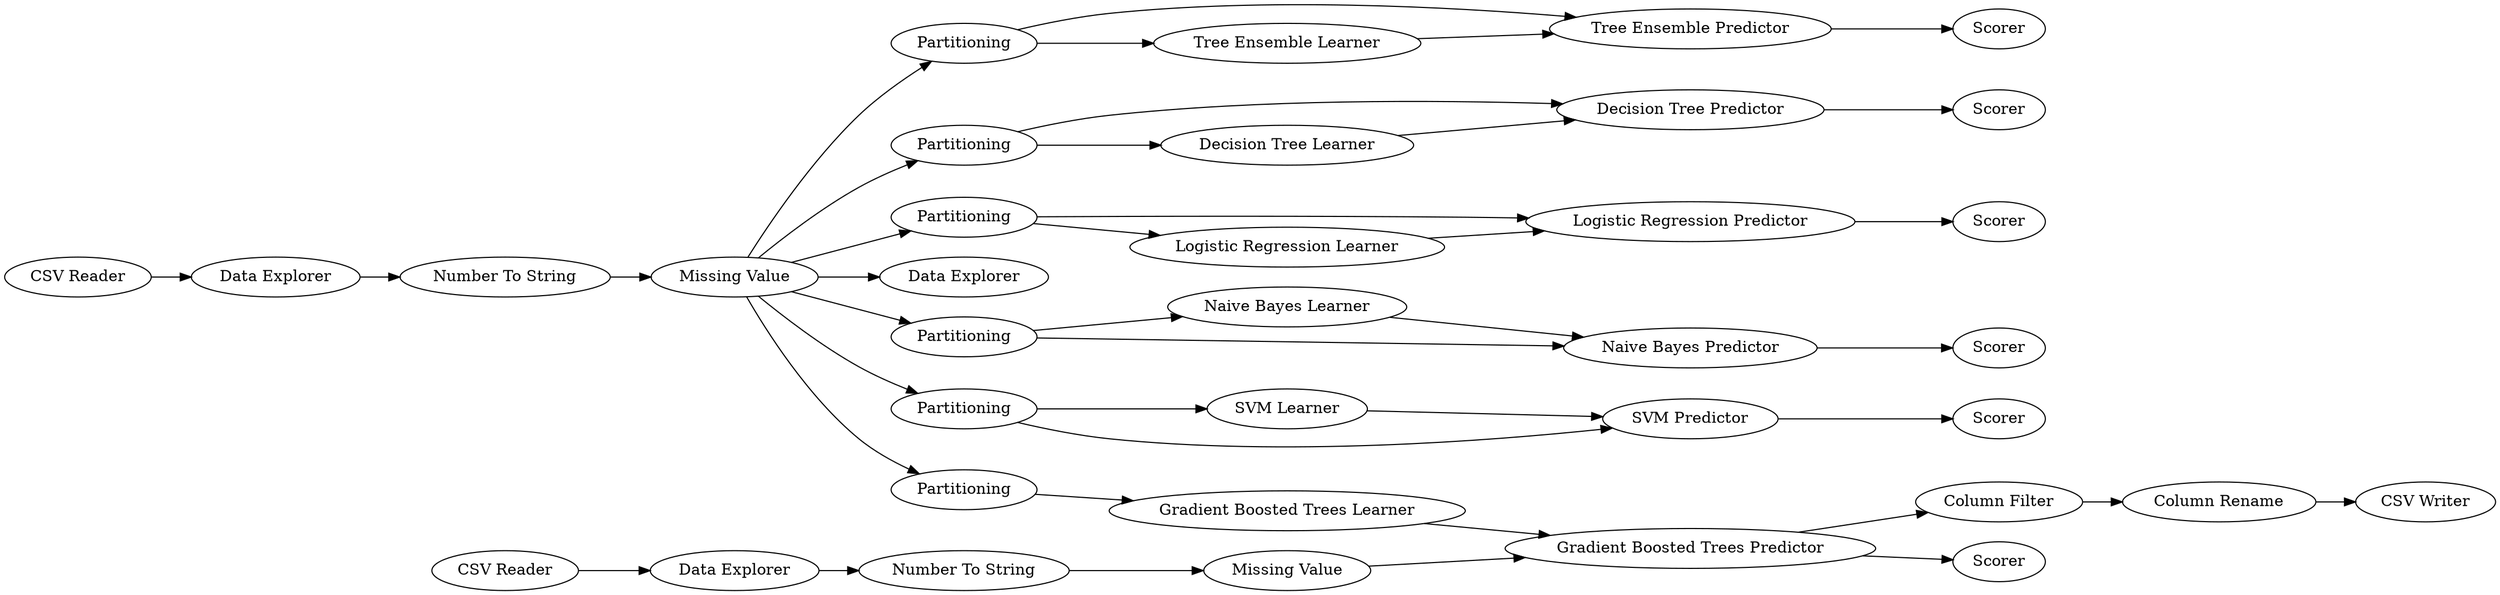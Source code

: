 digraph {
	20 -> 21
	7 -> 8
	14 -> 16
	4 -> 5
	8 -> 9
	34 -> 35
	4 -> 6
	6 -> 8
	22 -> 23
	12 -> 13
	18 -> 19
	14 -> 15
	1 -> 2
	11 -> 12
	10 -> 11
	37 -> 38
	4 -> 24
	10 -> 12
	35 -> 23
	33 -> 34
	29 -> 31
	15 -> 16
	18 -> 20
	30 -> 29
	36 -> 37
	6 -> 7
	4 -> 10
	24 -> 22
	32 -> 33
	4 -> 14
	3 -> 4
	4 -> 18
	19 -> 20
	23 -> 25
	23 -> 36
	30 -> 28
	2 -> 3
	4 -> 30
	16 -> 17
	28 -> 29
	7 [label="Naive Bayes Learner"]
	9 [label=Scorer]
	18 [label=Partitioning]
	21 [label=Scorer]
	8 [label="Naive Bayes Predictor"]
	32 [label="CSV Reader"]
	17 [label=Scorer]
	3 [label="Number To String"]
	19 [label="Decision Tree Learner"]
	24 [label=Partitioning]
	31 [label=Scorer]
	6 [label=Partitioning]
	15 [label="Logistic Regression Learner"]
	25 [label=Scorer]
	12 [label="SVM Predictor"]
	10 [label=Partitioning]
	16 [label="Logistic Regression Predictor"]
	1 [label="CSV Reader"]
	22 [label="Gradient Boosted Trees Learner"]
	28 [label="Tree Ensemble Learner"]
	11 [label="SVM Learner"]
	4 [label="Missing Value"]
	23 [label="Gradient Boosted Trees Predictor"]
	14 [label=Partitioning]
	38 [label="CSV Writer"]
	5 [label="Data Explorer"]
	13 [label=Scorer]
	20 [label="Decision Tree Predictor"]
	35 [label="Missing Value"]
	34 [label="Number To String"]
	29 [label="Tree Ensemble Predictor"]
	36 [label="Column Filter"]
	33 [label="Data Explorer"]
	30 [label=Partitioning]
	2 [label="Data Explorer"]
	37 [label="Column Rename"]
	rankdir=LR
}
